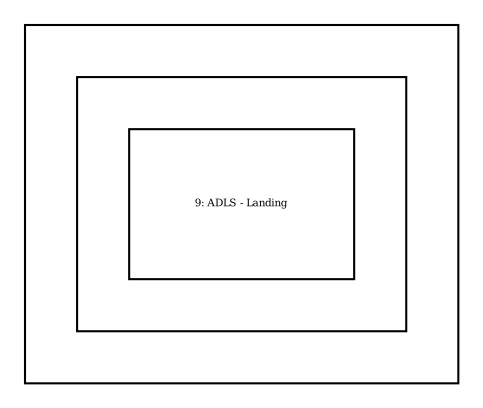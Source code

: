 digraph {
  compound=true
  graph [splines=polyline,rankdir=TB,ranksep=1.0,nodesep=1.0,fontsize=5]
  node [shape=box,fontsize=5]
  edge []

  subgraph cluster_8 {
    margin=25
    subgraph cluster_group_1 {
      margin=25
      9 [width=1.500000,height=1.000000,fixedsize=true,id=9,label="9: ADLS - Landing"]
    }
  }

}